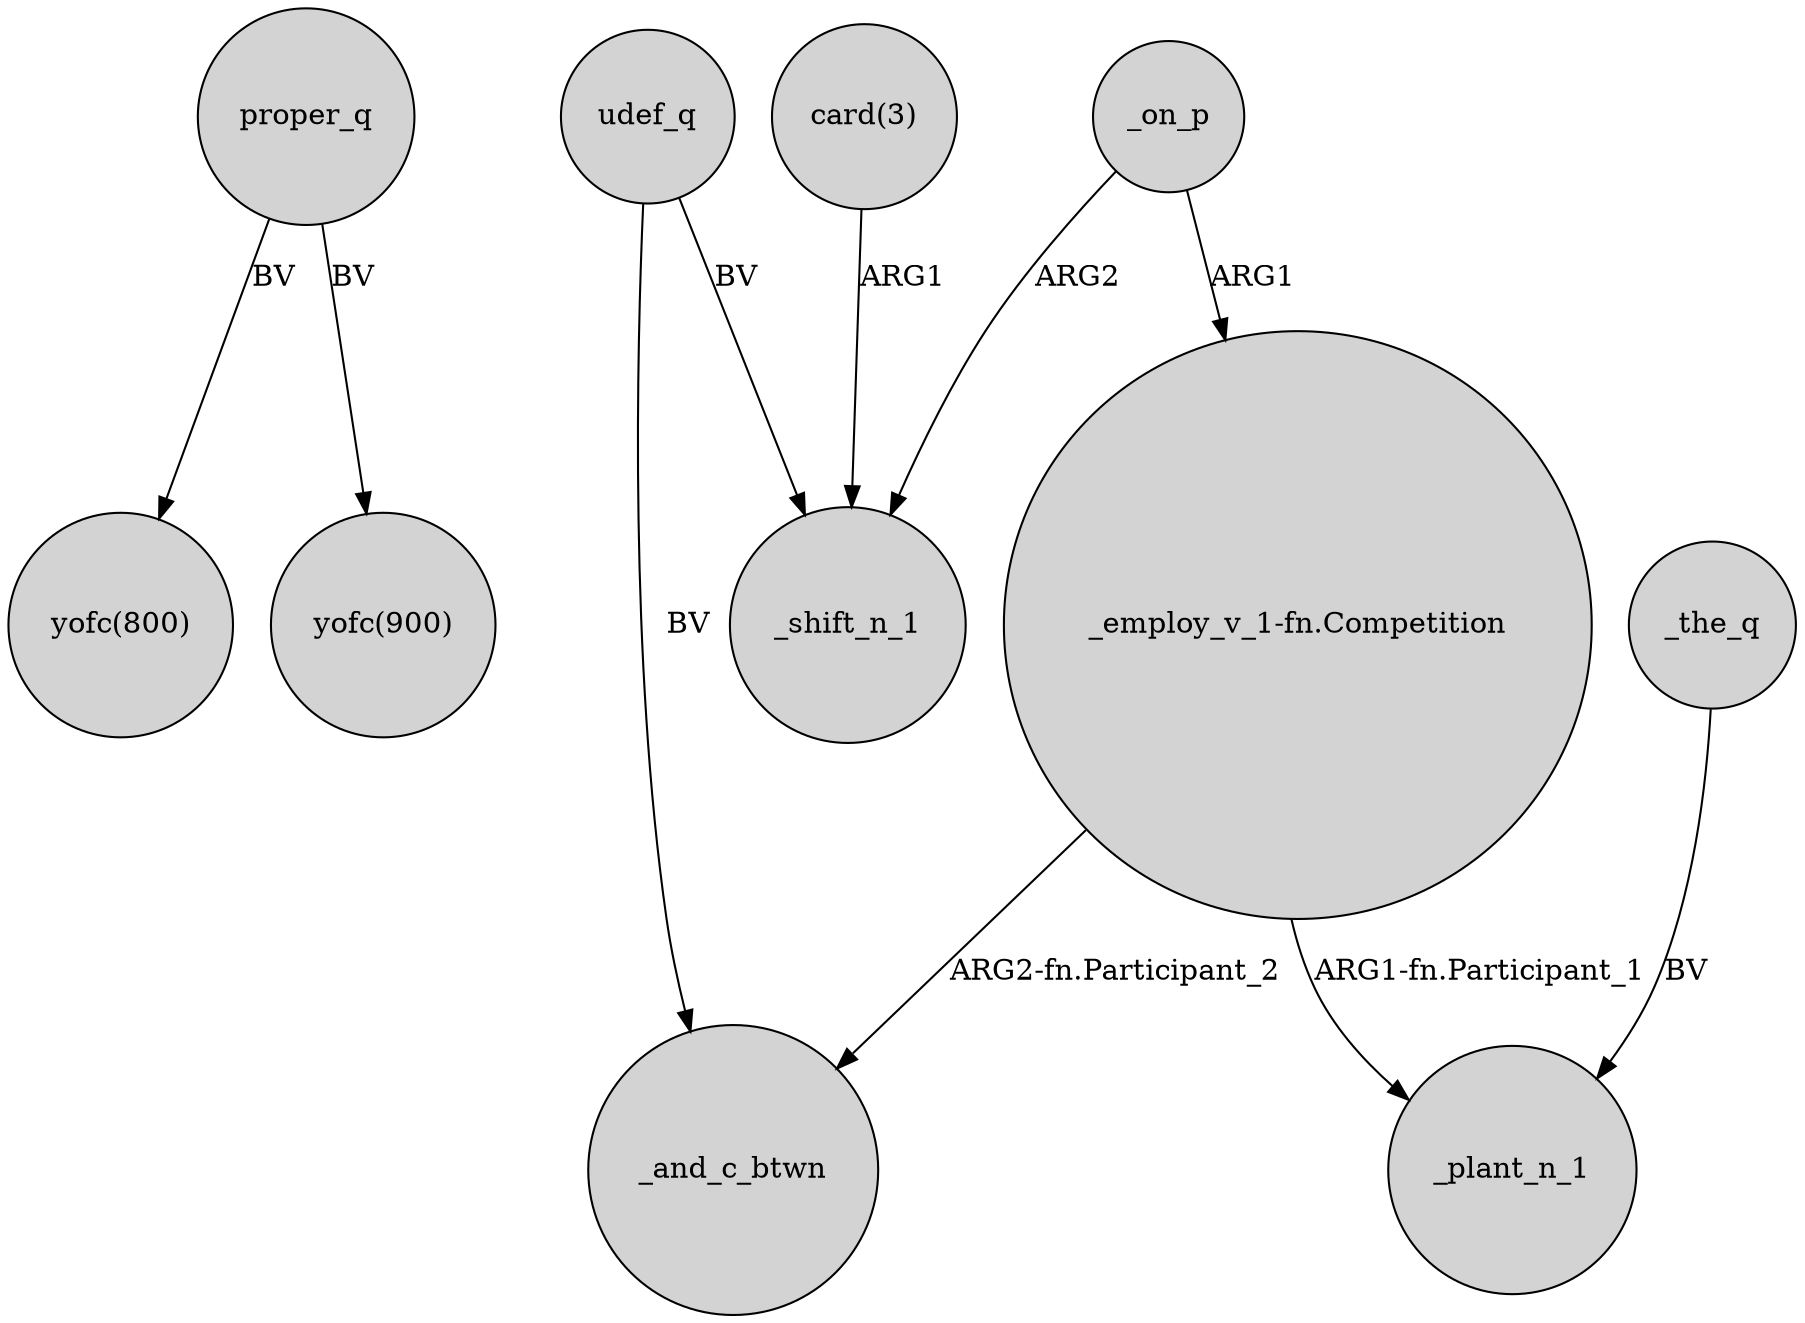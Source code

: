 digraph {
	node [shape=circle style=filled]
	proper_q -> "yofc(800)" [label=BV]
	"card(3)" -> _shift_n_1 [label=ARG1]
	udef_q -> _shift_n_1 [label=BV]
	"_employ_v_1-fn.Competition" -> _and_c_btwn [label="ARG2-fn.Participant_2"]
	proper_q -> "yofc(900)" [label=BV]
	_on_p -> _shift_n_1 [label=ARG2]
	udef_q -> _and_c_btwn [label=BV]
	_on_p -> "_employ_v_1-fn.Competition" [label=ARG1]
	"_employ_v_1-fn.Competition" -> _plant_n_1 [label="ARG1-fn.Participant_1"]
	_the_q -> _plant_n_1 [label=BV]
}
